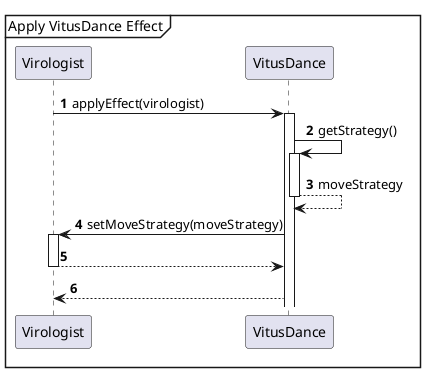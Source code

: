 @startuml
'https://plantuml.com/sequence-diagram

autonumber

mainframe Apply VitusDance Effect

Virologist -> VitusDance++ : applyEffect(virologist)

VitusDance -> VitusDance++ : getStrategy()
VitusDance --> VitusDance-- : moveStrategy

VitusDance -> Virologist++: setMoveStrategy(moveStrategy)
Virologist --> VitusDance--

VitusDance --> Virologist

@enduml
